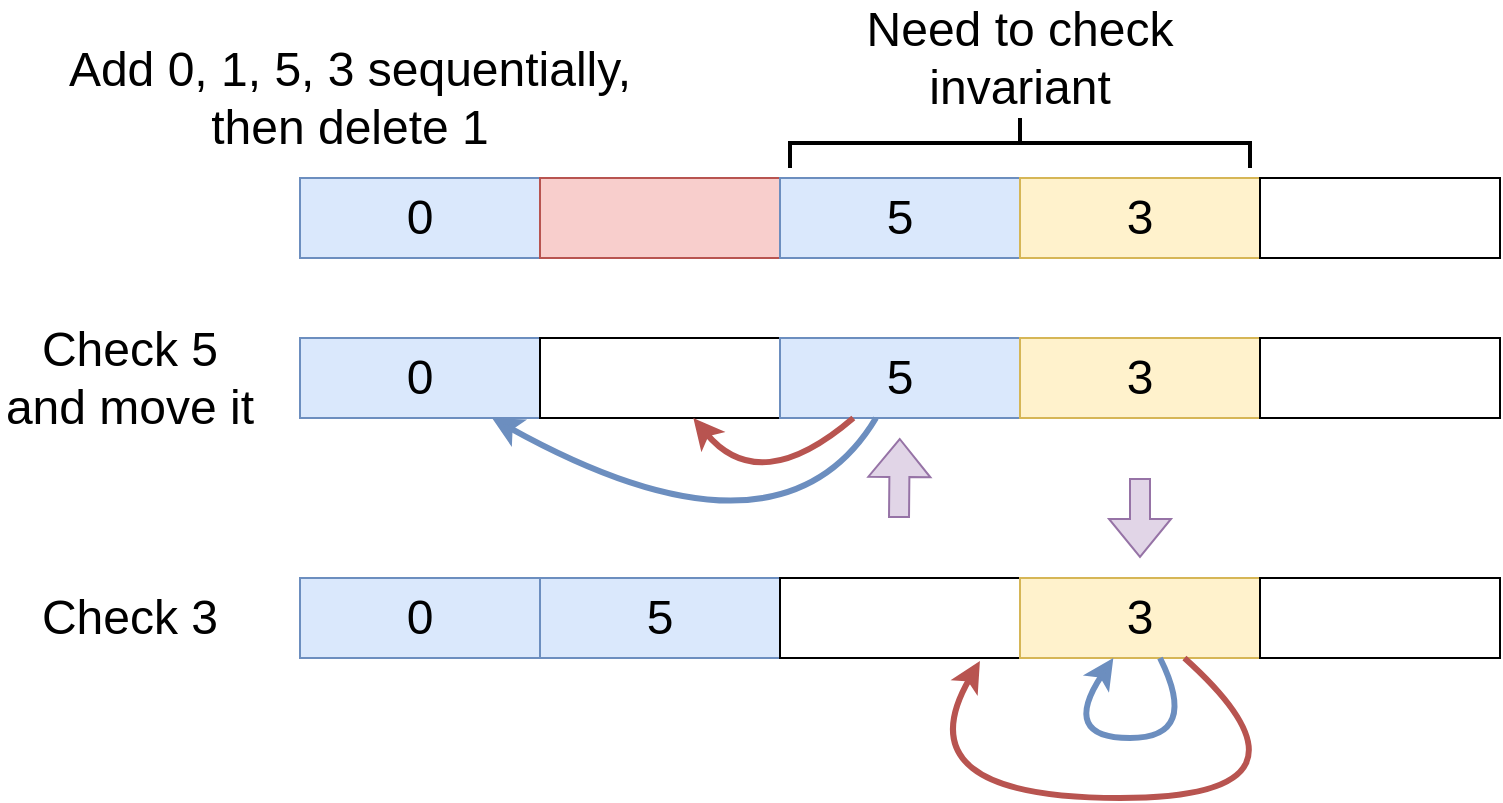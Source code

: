 <mxfile version="24.0.5" type="device">
  <diagram name="第 1 页" id="u6rrRSwh9nr5ayhfOdgh">
    <mxGraphModel dx="768" dy="708" grid="1" gridSize="10" guides="1" tooltips="1" connect="1" arrows="1" fold="1" page="1" pageScale="1" pageWidth="1600" pageHeight="1200" math="0" shadow="0">
      <root>
        <mxCell id="0" />
        <mxCell id="1" parent="0" />
        <mxCell id="5o7e9KKD32voLEfrzzfy-1" value="0" style="rounded=0;whiteSpace=wrap;html=1;fontSize=24;fillColor=#dae8fc;strokeColor=#6c8ebf;" parent="1" vertex="1">
          <mxGeometry x="320" y="160" width="120" height="40" as="geometry" />
        </mxCell>
        <mxCell id="5o7e9KKD32voLEfrzzfy-2" value="" style="rounded=0;whiteSpace=wrap;html=1;fontSize=24;fillColor=#f8cecc;strokeColor=#b85450;" parent="1" vertex="1">
          <mxGeometry x="440" y="160" width="120" height="40" as="geometry" />
        </mxCell>
        <mxCell id="5o7e9KKD32voLEfrzzfy-4" value="5" style="rounded=0;whiteSpace=wrap;html=1;fontSize=24;fillColor=#dae8fc;strokeColor=#6c8ebf;" parent="1" vertex="1">
          <mxGeometry x="560" y="160" width="120" height="40" as="geometry" />
        </mxCell>
        <mxCell id="5o7e9KKD32voLEfrzzfy-5" value="3" style="rounded=0;whiteSpace=wrap;html=1;fontSize=24;fillColor=#fff2cc;strokeColor=#d6b656;" parent="1" vertex="1">
          <mxGeometry x="680" y="160" width="120" height="40" as="geometry" />
        </mxCell>
        <mxCell id="5o7e9KKD32voLEfrzzfy-6" value="" style="rounded=0;whiteSpace=wrap;html=1;fontSize=24;" parent="1" vertex="1">
          <mxGeometry x="800" y="160" width="120" height="40" as="geometry" />
        </mxCell>
        <mxCell id="5o7e9KKD32voLEfrzzfy-14" value="Add 0, 1, 5, 3 sequentially, then delete 1" style="text;html=1;strokeColor=none;fillColor=none;align=center;verticalAlign=middle;whiteSpace=wrap;rounded=0;fontSize=24;" parent="1" vertex="1">
          <mxGeometry x="180" y="100" width="330" height="40" as="geometry" />
        </mxCell>
        <mxCell id="5o7e9KKD32voLEfrzzfy-17" value="Check 5 and move it" style="text;html=1;strokeColor=none;fillColor=none;align=center;verticalAlign=middle;whiteSpace=wrap;rounded=0;fontSize=24;" parent="1" vertex="1">
          <mxGeometry x="170" y="240" width="130" height="40" as="geometry" />
        </mxCell>
        <mxCell id="5o7e9KKD32voLEfrzzfy-18" value="0" style="rounded=0;whiteSpace=wrap;html=1;fontSize=24;fillColor=#dae8fc;strokeColor=#6c8ebf;" parent="1" vertex="1">
          <mxGeometry x="320" y="240" width="120" height="40" as="geometry" />
        </mxCell>
        <mxCell id="5o7e9KKD32voLEfrzzfy-19" value="" style="rounded=0;whiteSpace=wrap;html=1;fontSize=24;" parent="1" vertex="1">
          <mxGeometry x="440" y="240" width="120" height="40" as="geometry" />
        </mxCell>
        <mxCell id="5o7e9KKD32voLEfrzzfy-20" value="5" style="rounded=0;whiteSpace=wrap;html=1;fontSize=24;fillColor=#dae8fc;strokeColor=#6c8ebf;" parent="1" vertex="1">
          <mxGeometry x="560" y="240" width="120" height="40" as="geometry" />
        </mxCell>
        <mxCell id="5o7e9KKD32voLEfrzzfy-21" value="3" style="rounded=0;whiteSpace=wrap;html=1;fontSize=24;fillColor=#fff2cc;strokeColor=#d6b656;" parent="1" vertex="1">
          <mxGeometry x="680" y="240" width="120" height="40" as="geometry" />
        </mxCell>
        <mxCell id="5o7e9KKD32voLEfrzzfy-22" value="" style="rounded=0;whiteSpace=wrap;html=1;fontSize=24;" parent="1" vertex="1">
          <mxGeometry x="800" y="240" width="120" height="40" as="geometry" />
        </mxCell>
        <mxCell id="x2jImaHiG9optmPPK2Ra-1" value="" style="shape=flexArrow;endArrow=classic;html=1;rounded=0;fillColor=#e1d5e7;strokeColor=#9673a6;" parent="1" edge="1">
          <mxGeometry width="50" height="50" relative="1" as="geometry">
            <mxPoint x="619.5" y="330" as="sourcePoint" />
            <mxPoint x="619.87" y="290" as="targetPoint" />
          </mxGeometry>
        </mxCell>
        <mxCell id="x2jImaHiG9optmPPK2Ra-6" value="" style="curved=1;endArrow=classic;html=1;rounded=0;fillColor=#dae8fc;strokeColor=#6c8ebf;strokeWidth=3;" parent="1" source="5o7e9KKD32voLEfrzzfy-20" target="5o7e9KKD32voLEfrzzfy-18" edge="1">
          <mxGeometry width="50" height="50" relative="1" as="geometry">
            <mxPoint x="480" y="300" as="sourcePoint" />
            <mxPoint x="430" y="350" as="targetPoint" />
            <Array as="points">
              <mxPoint x="560" y="360" />
            </Array>
          </mxGeometry>
        </mxCell>
        <mxCell id="x2jImaHiG9optmPPK2Ra-7" value="" style="curved=1;endArrow=classic;html=1;rounded=0;strokeWidth=3;fillColor=#f8cecc;strokeColor=#b85450;" parent="1" source="5o7e9KKD32voLEfrzzfy-20" target="5o7e9KKD32voLEfrzzfy-19" edge="1">
          <mxGeometry width="50" height="50" relative="1" as="geometry">
            <mxPoint x="586.25" y="270" as="sourcePoint" />
            <mxPoint x="308.25" y="270" as="targetPoint" />
            <Array as="points">
              <mxPoint x="550" y="320" />
            </Array>
          </mxGeometry>
        </mxCell>
        <mxCell id="x2jImaHiG9optmPPK2Ra-9" value="0" style="rounded=0;whiteSpace=wrap;html=1;fontSize=24;fillColor=#dae8fc;strokeColor=#6c8ebf;" parent="1" vertex="1">
          <mxGeometry x="320" y="360" width="120" height="40" as="geometry" />
        </mxCell>
        <mxCell id="x2jImaHiG9optmPPK2Ra-10" value="5" style="rounded=0;whiteSpace=wrap;html=1;fontSize=24;fillColor=#dae8fc;strokeColor=#6c8ebf;" parent="1" vertex="1">
          <mxGeometry x="440" y="360" width="120" height="40" as="geometry" />
        </mxCell>
        <mxCell id="x2jImaHiG9optmPPK2Ra-11" value="" style="rounded=0;whiteSpace=wrap;html=1;fontSize=24;" parent="1" vertex="1">
          <mxGeometry x="560" y="360" width="120" height="40" as="geometry" />
        </mxCell>
        <mxCell id="x2jImaHiG9optmPPK2Ra-12" value="3" style="rounded=0;whiteSpace=wrap;html=1;fontSize=24;fillColor=#fff2cc;strokeColor=#d6b656;" parent="1" vertex="1">
          <mxGeometry x="680" y="360" width="120" height="40" as="geometry" />
        </mxCell>
        <mxCell id="x2jImaHiG9optmPPK2Ra-13" value="" style="rounded=0;whiteSpace=wrap;html=1;fontSize=24;" parent="1" vertex="1">
          <mxGeometry x="800" y="360" width="120" height="40" as="geometry" />
        </mxCell>
        <mxCell id="x2jImaHiG9optmPPK2Ra-16" value="" style="curved=1;endArrow=classic;html=1;rounded=0;fillColor=#dae8fc;strokeColor=#6c8ebf;strokeWidth=3;elbow=vertical;" parent="1" source="x2jImaHiG9optmPPK2Ra-12" target="x2jImaHiG9optmPPK2Ra-12" edge="1">
          <mxGeometry width="50" height="50" relative="1" as="geometry">
            <mxPoint x="758" y="410" as="sourcePoint" />
            <mxPoint x="736.667" y="410" as="targetPoint" />
            <Array as="points">
              <mxPoint x="770" y="440" />
              <mxPoint x="700" y="440" />
            </Array>
          </mxGeometry>
        </mxCell>
        <mxCell id="x2jImaHiG9optmPPK2Ra-17" value="" style="curved=1;endArrow=classic;html=1;rounded=0;strokeWidth=3;fillColor=#f8cecc;strokeColor=#b85450;entryX=0.833;entryY=1.038;entryDx=0;entryDy=0;entryPerimeter=0;" parent="1" source="x2jImaHiG9optmPPK2Ra-12" target="x2jImaHiG9optmPPK2Ra-11" edge="1">
          <mxGeometry width="50" height="50" relative="1" as="geometry">
            <mxPoint x="729.997" y="420" as="sourcePoint" />
            <mxPoint x="629.997" y="420" as="targetPoint" />
            <Array as="points">
              <mxPoint x="840" y="470" />
              <mxPoint x="620" y="470" />
            </Array>
          </mxGeometry>
        </mxCell>
        <mxCell id="x2jImaHiG9optmPPK2Ra-19" value="" style="shape=flexArrow;endArrow=classic;html=1;rounded=0;fillColor=#e1d5e7;strokeColor=#9673a6;" parent="1" edge="1">
          <mxGeometry width="50" height="50" relative="1" as="geometry">
            <mxPoint x="740" y="310" as="sourcePoint" />
            <mxPoint x="740" y="350" as="targetPoint" />
          </mxGeometry>
        </mxCell>
        <mxCell id="x2jImaHiG9optmPPK2Ra-20" value="Check 3" style="text;html=1;strokeColor=none;fillColor=none;align=center;verticalAlign=middle;whiteSpace=wrap;rounded=0;fontSize=24;" parent="1" vertex="1">
          <mxGeometry x="180" y="360" width="110" height="40" as="geometry" />
        </mxCell>
        <mxCell id="x2jImaHiG9optmPPK2Ra-21" value="" style="strokeWidth=2;html=1;shape=mxgraph.flowchart.annotation_2;align=left;labelPosition=right;pointerEvents=1;rotation=90;" parent="1" vertex="1">
          <mxGeometry x="667.5" y="27.5" width="25" height="230" as="geometry" />
        </mxCell>
        <mxCell id="x2jImaHiG9optmPPK2Ra-22" value="Need to check invariant" style="text;html=1;strokeColor=none;fillColor=none;align=center;verticalAlign=middle;whiteSpace=wrap;rounded=0;fontSize=24;" parent="1" vertex="1">
          <mxGeometry x="595" y="80" width="170" height="40" as="geometry" />
        </mxCell>
      </root>
    </mxGraphModel>
  </diagram>
</mxfile>
